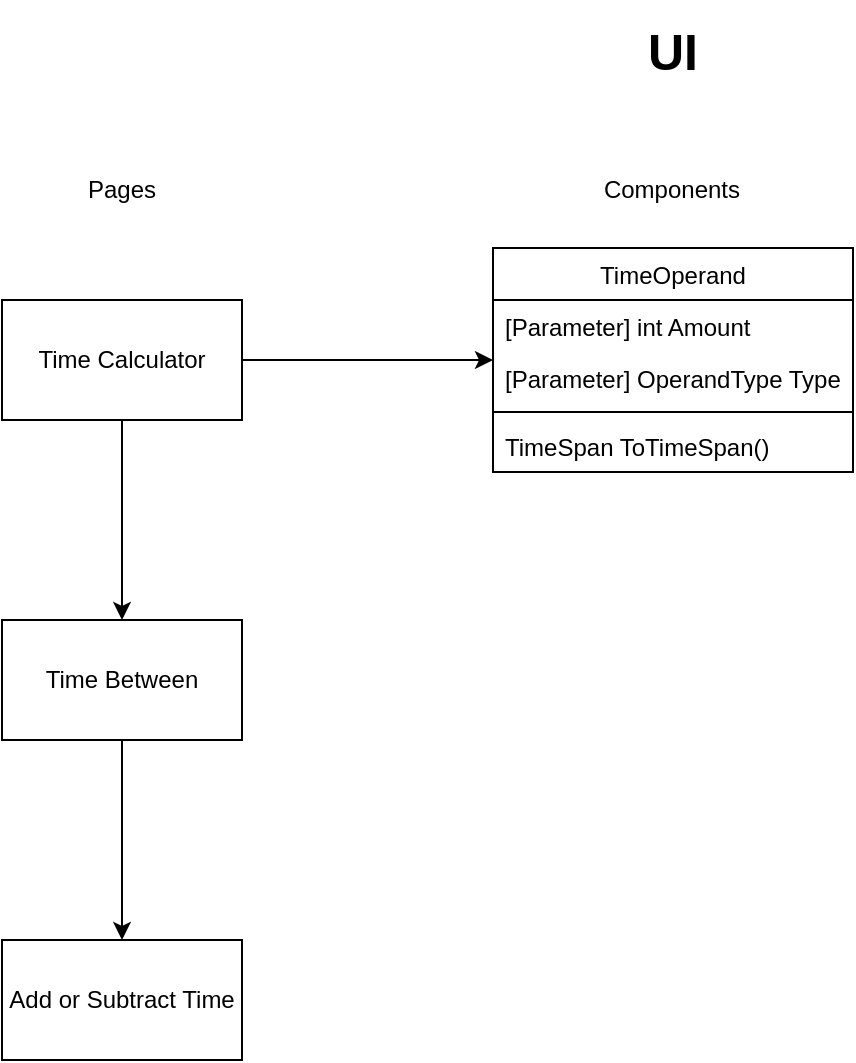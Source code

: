 <mxfile version="16.5.1" type="device"><diagram id="nuLKhgl6v0X1u-4a6uZK" name="Page-1"><mxGraphModel dx="981" dy="597" grid="1" gridSize="10" guides="1" tooltips="1" connect="1" arrows="1" fold="1" page="1" pageScale="1" pageWidth="850" pageHeight="1100" math="0" shadow="0"><root><mxCell id="0"/><mxCell id="1" parent="0"/><mxCell id="BvCzYZdFaMBOOPehewXq-2" value="&lt;b&gt;&lt;font style=&quot;font-size: 25px&quot;&gt;UI&lt;/font&gt;&lt;/b&gt;" style="text;html=1;strokeColor=none;fillColor=none;align=center;verticalAlign=middle;whiteSpace=wrap;rounded=0;" vertex="1" parent="1"><mxGeometry x="358" width="135" height="50" as="geometry"/></mxCell><mxCell id="BvCzYZdFaMBOOPehewXq-23" style="edgeStyle=orthogonalEdgeStyle;rounded=0;orthogonalLoop=1;jettySize=auto;html=1;fontSize=12;" edge="1" parent="1" source="BvCzYZdFaMBOOPehewXq-4" target="BvCzYZdFaMBOOPehewXq-10"><mxGeometry relative="1" as="geometry"/></mxCell><mxCell id="BvCzYZdFaMBOOPehewXq-24" style="edgeStyle=orthogonalEdgeStyle;rounded=0;orthogonalLoop=1;jettySize=auto;html=1;fontSize=12;" edge="1" parent="1" source="BvCzYZdFaMBOOPehewXq-4" target="BvCzYZdFaMBOOPehewXq-6"><mxGeometry relative="1" as="geometry"/></mxCell><mxCell id="BvCzYZdFaMBOOPehewXq-4" value="Time Calculator" style="rounded=0;whiteSpace=wrap;html=1;fontSize=12;" vertex="1" parent="1"><mxGeometry x="90" y="150" width="120" height="60" as="geometry"/></mxCell><mxCell id="BvCzYZdFaMBOOPehewXq-5" value="Pages" style="text;html=1;strokeColor=none;fillColor=none;align=center;verticalAlign=middle;whiteSpace=wrap;rounded=0;fontSize=12;" vertex="1" parent="1"><mxGeometry x="120" y="80" width="60" height="30" as="geometry"/></mxCell><mxCell id="BvCzYZdFaMBOOPehewXq-25" style="edgeStyle=orthogonalEdgeStyle;rounded=0;orthogonalLoop=1;jettySize=auto;html=1;fontSize=12;" edge="1" parent="1" source="BvCzYZdFaMBOOPehewXq-6" target="BvCzYZdFaMBOOPehewXq-7"><mxGeometry relative="1" as="geometry"/></mxCell><mxCell id="BvCzYZdFaMBOOPehewXq-6" value="Time Between" style="rounded=0;whiteSpace=wrap;html=1;fontSize=12;" vertex="1" parent="1"><mxGeometry x="90" y="310" width="120" height="60" as="geometry"/></mxCell><mxCell id="BvCzYZdFaMBOOPehewXq-7" value="Add or Subtract Time" style="rounded=0;whiteSpace=wrap;html=1;fontSize=12;" vertex="1" parent="1"><mxGeometry x="90" y="470" width="120" height="60" as="geometry"/></mxCell><mxCell id="BvCzYZdFaMBOOPehewXq-8" value="Components" style="text;html=1;strokeColor=none;fillColor=none;align=center;verticalAlign=middle;whiteSpace=wrap;rounded=0;fontSize=12;" vertex="1" parent="1"><mxGeometry x="380" y="80" width="90" height="30" as="geometry"/></mxCell><mxCell id="BvCzYZdFaMBOOPehewXq-10" value="TimeOperand" style="swimlane;fontStyle=0;childLayout=stackLayout;horizontal=1;startSize=26;fillColor=none;horizontalStack=0;resizeParent=1;resizeParentMax=0;resizeLast=0;collapsible=1;marginBottom=0;fontSize=12;" vertex="1" parent="1"><mxGeometry x="335.5" y="124" width="180" height="112" as="geometry"/></mxCell><mxCell id="BvCzYZdFaMBOOPehewXq-11" value="[Parameter] int Amount" style="text;strokeColor=none;fillColor=none;align=left;verticalAlign=top;spacingLeft=4;spacingRight=4;overflow=hidden;rotatable=0;points=[[0,0.5],[1,0.5]];portConstraint=eastwest;fontSize=12;" vertex="1" parent="BvCzYZdFaMBOOPehewXq-10"><mxGeometry y="26" width="180" height="26" as="geometry"/></mxCell><mxCell id="BvCzYZdFaMBOOPehewXq-12" value="[Parameter] OperandType Type" style="text;strokeColor=none;fillColor=none;align=left;verticalAlign=top;spacingLeft=4;spacingRight=4;overflow=hidden;rotatable=0;points=[[0,0.5],[1,0.5]];portConstraint=eastwest;fontSize=12;" vertex="1" parent="BvCzYZdFaMBOOPehewXq-10"><mxGeometry y="52" width="180" height="26" as="geometry"/></mxCell><mxCell id="BvCzYZdFaMBOOPehewXq-18" value="" style="line;strokeWidth=1;fillColor=none;align=left;verticalAlign=middle;spacingTop=-1;spacingLeft=3;spacingRight=3;rotatable=0;labelPosition=right;points=[];portConstraint=eastwest;fontSize=12;" vertex="1" parent="BvCzYZdFaMBOOPehewXq-10"><mxGeometry y="78" width="180" height="8" as="geometry"/></mxCell><mxCell id="BvCzYZdFaMBOOPehewXq-13" value="TimeSpan ToTimeSpan()" style="text;strokeColor=none;fillColor=none;align=left;verticalAlign=top;spacingLeft=4;spacingRight=4;overflow=hidden;rotatable=0;points=[[0,0.5],[1,0.5]];portConstraint=eastwest;fontSize=12;" vertex="1" parent="BvCzYZdFaMBOOPehewXq-10"><mxGeometry y="86" width="180" height="26" as="geometry"/></mxCell></root></mxGraphModel></diagram></mxfile>